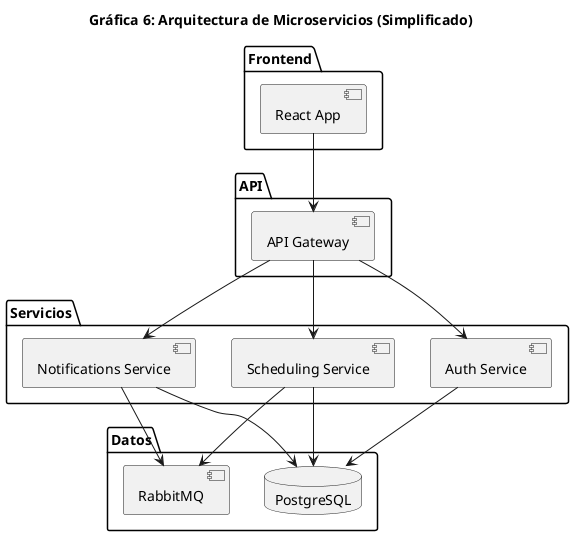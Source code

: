 @startuml arquitectura-simple
title Gráfica 6: Arquitectura de Microservicios (Simplificado)

package "Frontend" {
  [React App] as frontend
}

package "API" {
  [API Gateway] as gateway
}

package "Servicios" {
  [Auth Service] as auth
  [Scheduling Service] as scheduling
  [Notifications Service] as notifications
}

package "Datos" {
  database "PostgreSQL" as db
  [RabbitMQ] as queue
}

' Conexiones principales
frontend --> gateway
gateway --> auth
gateway --> scheduling
gateway --> notifications

auth --> db
scheduling --> db
notifications --> db

scheduling --> queue
notifications --> queue

@enduml